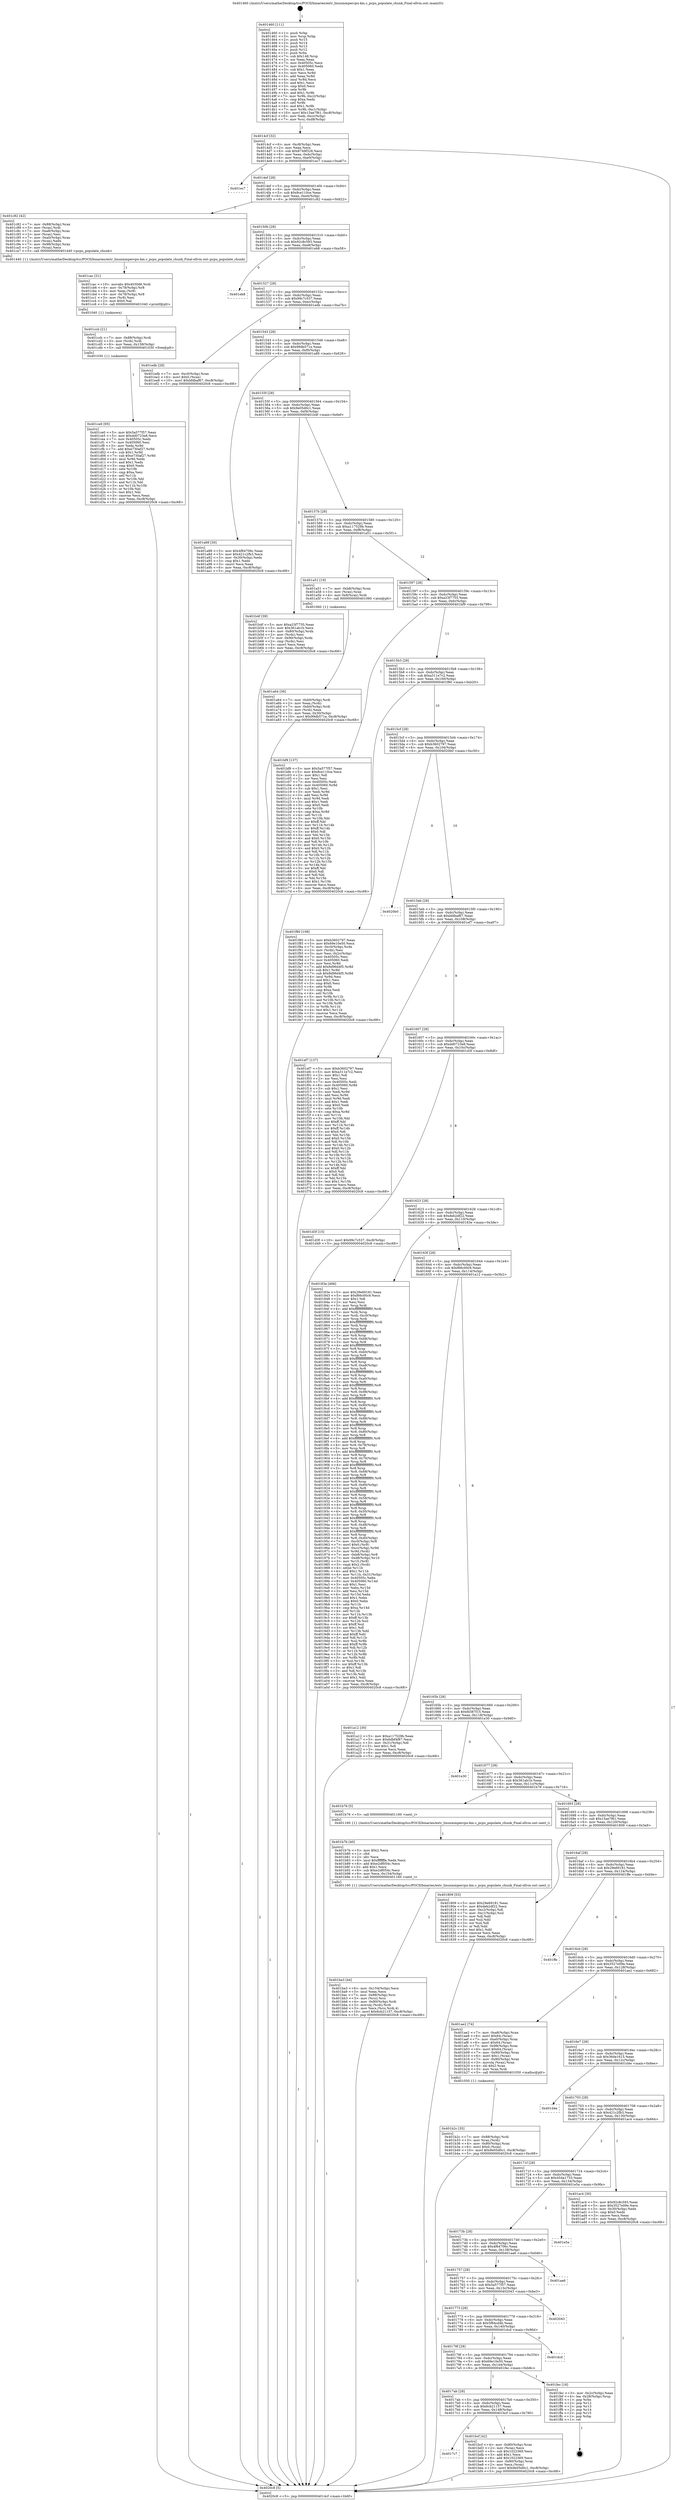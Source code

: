 digraph "0x401460" {
  label = "0x401460 (/mnt/c/Users/mathe/Desktop/tcc/POCII/binaries/extr_linuxmmpercpu-km.c_pcpu_populate_chunk_Final-ollvm.out::main(0))"
  labelloc = "t"
  node[shape=record]

  Entry [label="",width=0.3,height=0.3,shape=circle,fillcolor=black,style=filled]
  "0x4014cf" [label="{
     0x4014cf [32]\l
     | [instrs]\l
     &nbsp;&nbsp;0x4014cf \<+6\>: mov -0xc8(%rbp),%eax\l
     &nbsp;&nbsp;0x4014d5 \<+2\>: mov %eax,%ecx\l
     &nbsp;&nbsp;0x4014d7 \<+6\>: sub $0x8749f328,%ecx\l
     &nbsp;&nbsp;0x4014dd \<+6\>: mov %eax,-0xdc(%rbp)\l
     &nbsp;&nbsp;0x4014e3 \<+6\>: mov %ecx,-0xe0(%rbp)\l
     &nbsp;&nbsp;0x4014e9 \<+6\>: je 0000000000401ec7 \<main+0xa67\>\l
  }"]
  "0x401ec7" [label="{
     0x401ec7\l
  }", style=dashed]
  "0x4014ef" [label="{
     0x4014ef [28]\l
     | [instrs]\l
     &nbsp;&nbsp;0x4014ef \<+5\>: jmp 00000000004014f4 \<main+0x94\>\l
     &nbsp;&nbsp;0x4014f4 \<+6\>: mov -0xdc(%rbp),%eax\l
     &nbsp;&nbsp;0x4014fa \<+5\>: sub $0x8ce110ce,%eax\l
     &nbsp;&nbsp;0x4014ff \<+6\>: mov %eax,-0xe4(%rbp)\l
     &nbsp;&nbsp;0x401505 \<+6\>: je 0000000000401c82 \<main+0x822\>\l
  }"]
  Exit [label="",width=0.3,height=0.3,shape=circle,fillcolor=black,style=filled,peripheries=2]
  "0x401c82" [label="{
     0x401c82 [42]\l
     | [instrs]\l
     &nbsp;&nbsp;0x401c82 \<+7\>: mov -0x88(%rbp),%rax\l
     &nbsp;&nbsp;0x401c89 \<+3\>: mov (%rax),%rdi\l
     &nbsp;&nbsp;0x401c8c \<+7\>: mov -0xa8(%rbp),%rax\l
     &nbsp;&nbsp;0x401c93 \<+2\>: mov (%rax),%esi\l
     &nbsp;&nbsp;0x401c95 \<+7\>: mov -0xa0(%rbp),%rax\l
     &nbsp;&nbsp;0x401c9c \<+2\>: mov (%rax),%edx\l
     &nbsp;&nbsp;0x401c9e \<+7\>: mov -0x98(%rbp),%rax\l
     &nbsp;&nbsp;0x401ca5 \<+2\>: mov (%rax),%ecx\l
     &nbsp;&nbsp;0x401ca7 \<+5\>: call 0000000000401440 \<pcpu_populate_chunk\>\l
     | [calls]\l
     &nbsp;&nbsp;0x401440 \{1\} (/mnt/c/Users/mathe/Desktop/tcc/POCII/binaries/extr_linuxmmpercpu-km.c_pcpu_populate_chunk_Final-ollvm.out::pcpu_populate_chunk)\l
  }"]
  "0x40150b" [label="{
     0x40150b [28]\l
     | [instrs]\l
     &nbsp;&nbsp;0x40150b \<+5\>: jmp 0000000000401510 \<main+0xb0\>\l
     &nbsp;&nbsp;0x401510 \<+6\>: mov -0xdc(%rbp),%eax\l
     &nbsp;&nbsp;0x401516 \<+5\>: sub $0x92c8c593,%eax\l
     &nbsp;&nbsp;0x40151b \<+6\>: mov %eax,-0xe8(%rbp)\l
     &nbsp;&nbsp;0x401521 \<+6\>: je 0000000000401eb8 \<main+0xa58\>\l
  }"]
  "0x401ce0" [label="{
     0x401ce0 [95]\l
     | [instrs]\l
     &nbsp;&nbsp;0x401ce0 \<+5\>: mov $0x5a577f57,%eax\l
     &nbsp;&nbsp;0x401ce5 \<+5\>: mov $0xdd0723e8,%ecx\l
     &nbsp;&nbsp;0x401cea \<+7\>: mov 0x40505c,%edx\l
     &nbsp;&nbsp;0x401cf1 \<+7\>: mov 0x405060,%esi\l
     &nbsp;&nbsp;0x401cf8 \<+3\>: mov %edx,%r9d\l
     &nbsp;&nbsp;0x401cfb \<+7\>: add $0xe730af27,%r9d\l
     &nbsp;&nbsp;0x401d02 \<+4\>: sub $0x1,%r9d\l
     &nbsp;&nbsp;0x401d06 \<+7\>: sub $0xe730af27,%r9d\l
     &nbsp;&nbsp;0x401d0d \<+4\>: imul %r9d,%edx\l
     &nbsp;&nbsp;0x401d11 \<+3\>: and $0x1,%edx\l
     &nbsp;&nbsp;0x401d14 \<+3\>: cmp $0x0,%edx\l
     &nbsp;&nbsp;0x401d17 \<+4\>: sete %r10b\l
     &nbsp;&nbsp;0x401d1b \<+3\>: cmp $0xa,%esi\l
     &nbsp;&nbsp;0x401d1e \<+4\>: setl %r11b\l
     &nbsp;&nbsp;0x401d22 \<+3\>: mov %r10b,%bl\l
     &nbsp;&nbsp;0x401d25 \<+3\>: and %r11b,%bl\l
     &nbsp;&nbsp;0x401d28 \<+3\>: xor %r11b,%r10b\l
     &nbsp;&nbsp;0x401d2b \<+3\>: or %r10b,%bl\l
     &nbsp;&nbsp;0x401d2e \<+3\>: test $0x1,%bl\l
     &nbsp;&nbsp;0x401d31 \<+3\>: cmovne %ecx,%eax\l
     &nbsp;&nbsp;0x401d34 \<+6\>: mov %eax,-0xc8(%rbp)\l
     &nbsp;&nbsp;0x401d3a \<+5\>: jmp 00000000004020c8 \<main+0xc68\>\l
  }"]
  "0x401eb8" [label="{
     0x401eb8\l
  }", style=dashed]
  "0x401527" [label="{
     0x401527 [28]\l
     | [instrs]\l
     &nbsp;&nbsp;0x401527 \<+5\>: jmp 000000000040152c \<main+0xcc\>\l
     &nbsp;&nbsp;0x40152c \<+6\>: mov -0xdc(%rbp),%eax\l
     &nbsp;&nbsp;0x401532 \<+5\>: sub $0x99c7c537,%eax\l
     &nbsp;&nbsp;0x401537 \<+6\>: mov %eax,-0xec(%rbp)\l
     &nbsp;&nbsp;0x40153d \<+6\>: je 0000000000401edb \<main+0xa7b\>\l
  }"]
  "0x401ccb" [label="{
     0x401ccb [21]\l
     | [instrs]\l
     &nbsp;&nbsp;0x401ccb \<+7\>: mov -0x88(%rbp),%rdi\l
     &nbsp;&nbsp;0x401cd2 \<+3\>: mov (%rdi),%rdi\l
     &nbsp;&nbsp;0x401cd5 \<+6\>: mov %eax,-0x158(%rbp)\l
     &nbsp;&nbsp;0x401cdb \<+5\>: call 0000000000401030 \<free@plt\>\l
     | [calls]\l
     &nbsp;&nbsp;0x401030 \{1\} (unknown)\l
  }"]
  "0x401edb" [label="{
     0x401edb [28]\l
     | [instrs]\l
     &nbsp;&nbsp;0x401edb \<+7\>: mov -0xc0(%rbp),%rax\l
     &nbsp;&nbsp;0x401ee2 \<+6\>: movl $0x0,(%rax)\l
     &nbsp;&nbsp;0x401ee8 \<+10\>: movl $0xbfdbaf67,-0xc8(%rbp)\l
     &nbsp;&nbsp;0x401ef2 \<+5\>: jmp 00000000004020c8 \<main+0xc68\>\l
  }"]
  "0x401543" [label="{
     0x401543 [28]\l
     | [instrs]\l
     &nbsp;&nbsp;0x401543 \<+5\>: jmp 0000000000401548 \<main+0xe8\>\l
     &nbsp;&nbsp;0x401548 \<+6\>: mov -0xdc(%rbp),%eax\l
     &nbsp;&nbsp;0x40154e \<+5\>: sub $0x99db571e,%eax\l
     &nbsp;&nbsp;0x401553 \<+6\>: mov %eax,-0xf0(%rbp)\l
     &nbsp;&nbsp;0x401559 \<+6\>: je 0000000000401a88 \<main+0x628\>\l
  }"]
  "0x401cac" [label="{
     0x401cac [31]\l
     | [instrs]\l
     &nbsp;&nbsp;0x401cac \<+10\>: movabs $0x4030d6,%rdi\l
     &nbsp;&nbsp;0x401cb6 \<+4\>: mov -0x78(%rbp),%r8\l
     &nbsp;&nbsp;0x401cba \<+3\>: mov %eax,(%r8)\l
     &nbsp;&nbsp;0x401cbd \<+4\>: mov -0x78(%rbp),%r8\l
     &nbsp;&nbsp;0x401cc1 \<+3\>: mov (%r8),%esi\l
     &nbsp;&nbsp;0x401cc4 \<+2\>: mov $0x0,%al\l
     &nbsp;&nbsp;0x401cc6 \<+5\>: call 0000000000401040 \<printf@plt\>\l
     | [calls]\l
     &nbsp;&nbsp;0x401040 \{1\} (unknown)\l
  }"]
  "0x401a88" [label="{
     0x401a88 [30]\l
     | [instrs]\l
     &nbsp;&nbsp;0x401a88 \<+5\>: mov $0x4f64706c,%eax\l
     &nbsp;&nbsp;0x401a8d \<+5\>: mov $0x421c2fb3,%ecx\l
     &nbsp;&nbsp;0x401a92 \<+3\>: mov -0x30(%rbp),%edx\l
     &nbsp;&nbsp;0x401a95 \<+3\>: cmp $0x1,%edx\l
     &nbsp;&nbsp;0x401a98 \<+3\>: cmovl %ecx,%eax\l
     &nbsp;&nbsp;0x401a9b \<+6\>: mov %eax,-0xc8(%rbp)\l
     &nbsp;&nbsp;0x401aa1 \<+5\>: jmp 00000000004020c8 \<main+0xc68\>\l
  }"]
  "0x40155f" [label="{
     0x40155f [28]\l
     | [instrs]\l
     &nbsp;&nbsp;0x40155f \<+5\>: jmp 0000000000401564 \<main+0x104\>\l
     &nbsp;&nbsp;0x401564 \<+6\>: mov -0xdc(%rbp),%eax\l
     &nbsp;&nbsp;0x40156a \<+5\>: sub $0x9e05d0c1,%eax\l
     &nbsp;&nbsp;0x40156f \<+6\>: mov %eax,-0xf4(%rbp)\l
     &nbsp;&nbsp;0x401575 \<+6\>: je 0000000000401b4f \<main+0x6ef\>\l
  }"]
  "0x4017c7" [label="{
     0x4017c7\l
  }", style=dashed]
  "0x401b4f" [label="{
     0x401b4f [39]\l
     | [instrs]\l
     &nbsp;&nbsp;0x401b4f \<+5\>: mov $0xa23f7755,%eax\l
     &nbsp;&nbsp;0x401b54 \<+5\>: mov $0x361ab1b,%ecx\l
     &nbsp;&nbsp;0x401b59 \<+4\>: mov -0x80(%rbp),%rdx\l
     &nbsp;&nbsp;0x401b5d \<+2\>: mov (%rdx),%esi\l
     &nbsp;&nbsp;0x401b5f \<+7\>: mov -0x90(%rbp),%rdx\l
     &nbsp;&nbsp;0x401b66 \<+2\>: cmp (%rdx),%esi\l
     &nbsp;&nbsp;0x401b68 \<+3\>: cmovl %ecx,%eax\l
     &nbsp;&nbsp;0x401b6b \<+6\>: mov %eax,-0xc8(%rbp)\l
     &nbsp;&nbsp;0x401b71 \<+5\>: jmp 00000000004020c8 \<main+0xc68\>\l
  }"]
  "0x40157b" [label="{
     0x40157b [28]\l
     | [instrs]\l
     &nbsp;&nbsp;0x40157b \<+5\>: jmp 0000000000401580 \<main+0x120\>\l
     &nbsp;&nbsp;0x401580 \<+6\>: mov -0xdc(%rbp),%eax\l
     &nbsp;&nbsp;0x401586 \<+5\>: sub $0xa117529b,%eax\l
     &nbsp;&nbsp;0x40158b \<+6\>: mov %eax,-0xf8(%rbp)\l
     &nbsp;&nbsp;0x401591 \<+6\>: je 0000000000401a51 \<main+0x5f1\>\l
  }"]
  "0x401bcf" [label="{
     0x401bcf [42]\l
     | [instrs]\l
     &nbsp;&nbsp;0x401bcf \<+4\>: mov -0x80(%rbp),%rax\l
     &nbsp;&nbsp;0x401bd3 \<+2\>: mov (%rax),%ecx\l
     &nbsp;&nbsp;0x401bd5 \<+6\>: sub $0x1022369,%ecx\l
     &nbsp;&nbsp;0x401bdb \<+3\>: add $0x1,%ecx\l
     &nbsp;&nbsp;0x401bde \<+6\>: add $0x1022369,%ecx\l
     &nbsp;&nbsp;0x401be4 \<+4\>: mov -0x80(%rbp),%rax\l
     &nbsp;&nbsp;0x401be8 \<+2\>: mov %ecx,(%rax)\l
     &nbsp;&nbsp;0x401bea \<+10\>: movl $0x9e05d0c1,-0xc8(%rbp)\l
     &nbsp;&nbsp;0x401bf4 \<+5\>: jmp 00000000004020c8 \<main+0xc68\>\l
  }"]
  "0x401a51" [label="{
     0x401a51 [19]\l
     | [instrs]\l
     &nbsp;&nbsp;0x401a51 \<+7\>: mov -0xb8(%rbp),%rax\l
     &nbsp;&nbsp;0x401a58 \<+3\>: mov (%rax),%rax\l
     &nbsp;&nbsp;0x401a5b \<+4\>: mov 0x8(%rax),%rdi\l
     &nbsp;&nbsp;0x401a5f \<+5\>: call 0000000000401060 \<atoi@plt\>\l
     | [calls]\l
     &nbsp;&nbsp;0x401060 \{1\} (unknown)\l
  }"]
  "0x401597" [label="{
     0x401597 [28]\l
     | [instrs]\l
     &nbsp;&nbsp;0x401597 \<+5\>: jmp 000000000040159c \<main+0x13c\>\l
     &nbsp;&nbsp;0x40159c \<+6\>: mov -0xdc(%rbp),%eax\l
     &nbsp;&nbsp;0x4015a2 \<+5\>: sub $0xa23f7755,%eax\l
     &nbsp;&nbsp;0x4015a7 \<+6\>: mov %eax,-0xfc(%rbp)\l
     &nbsp;&nbsp;0x4015ad \<+6\>: je 0000000000401bf9 \<main+0x799\>\l
  }"]
  "0x4017ab" [label="{
     0x4017ab [28]\l
     | [instrs]\l
     &nbsp;&nbsp;0x4017ab \<+5\>: jmp 00000000004017b0 \<main+0x350\>\l
     &nbsp;&nbsp;0x4017b0 \<+6\>: mov -0xdc(%rbp),%eax\l
     &nbsp;&nbsp;0x4017b6 \<+5\>: sub $0x6cb21157,%eax\l
     &nbsp;&nbsp;0x4017bb \<+6\>: mov %eax,-0x148(%rbp)\l
     &nbsp;&nbsp;0x4017c1 \<+6\>: je 0000000000401bcf \<main+0x76f\>\l
  }"]
  "0x401bf9" [label="{
     0x401bf9 [137]\l
     | [instrs]\l
     &nbsp;&nbsp;0x401bf9 \<+5\>: mov $0x5a577f57,%eax\l
     &nbsp;&nbsp;0x401bfe \<+5\>: mov $0x8ce110ce,%ecx\l
     &nbsp;&nbsp;0x401c03 \<+2\>: mov $0x1,%dl\l
     &nbsp;&nbsp;0x401c05 \<+2\>: xor %esi,%esi\l
     &nbsp;&nbsp;0x401c07 \<+7\>: mov 0x40505c,%edi\l
     &nbsp;&nbsp;0x401c0e \<+8\>: mov 0x405060,%r8d\l
     &nbsp;&nbsp;0x401c16 \<+3\>: sub $0x1,%esi\l
     &nbsp;&nbsp;0x401c19 \<+3\>: mov %edi,%r9d\l
     &nbsp;&nbsp;0x401c1c \<+3\>: add %esi,%r9d\l
     &nbsp;&nbsp;0x401c1f \<+4\>: imul %r9d,%edi\l
     &nbsp;&nbsp;0x401c23 \<+3\>: and $0x1,%edi\l
     &nbsp;&nbsp;0x401c26 \<+3\>: cmp $0x0,%edi\l
     &nbsp;&nbsp;0x401c29 \<+4\>: sete %r10b\l
     &nbsp;&nbsp;0x401c2d \<+4\>: cmp $0xa,%r8d\l
     &nbsp;&nbsp;0x401c31 \<+4\>: setl %r11b\l
     &nbsp;&nbsp;0x401c35 \<+3\>: mov %r10b,%bl\l
     &nbsp;&nbsp;0x401c38 \<+3\>: xor $0xff,%bl\l
     &nbsp;&nbsp;0x401c3b \<+3\>: mov %r11b,%r14b\l
     &nbsp;&nbsp;0x401c3e \<+4\>: xor $0xff,%r14b\l
     &nbsp;&nbsp;0x401c42 \<+3\>: xor $0x0,%dl\l
     &nbsp;&nbsp;0x401c45 \<+3\>: mov %bl,%r15b\l
     &nbsp;&nbsp;0x401c48 \<+4\>: and $0x0,%r15b\l
     &nbsp;&nbsp;0x401c4c \<+3\>: and %dl,%r10b\l
     &nbsp;&nbsp;0x401c4f \<+3\>: mov %r14b,%r12b\l
     &nbsp;&nbsp;0x401c52 \<+4\>: and $0x0,%r12b\l
     &nbsp;&nbsp;0x401c56 \<+3\>: and %dl,%r11b\l
     &nbsp;&nbsp;0x401c59 \<+3\>: or %r10b,%r15b\l
     &nbsp;&nbsp;0x401c5c \<+3\>: or %r11b,%r12b\l
     &nbsp;&nbsp;0x401c5f \<+3\>: xor %r12b,%r15b\l
     &nbsp;&nbsp;0x401c62 \<+3\>: or %r14b,%bl\l
     &nbsp;&nbsp;0x401c65 \<+3\>: xor $0xff,%bl\l
     &nbsp;&nbsp;0x401c68 \<+3\>: or $0x0,%dl\l
     &nbsp;&nbsp;0x401c6b \<+2\>: and %dl,%bl\l
     &nbsp;&nbsp;0x401c6d \<+3\>: or %bl,%r15b\l
     &nbsp;&nbsp;0x401c70 \<+4\>: test $0x1,%r15b\l
     &nbsp;&nbsp;0x401c74 \<+3\>: cmovne %ecx,%eax\l
     &nbsp;&nbsp;0x401c77 \<+6\>: mov %eax,-0xc8(%rbp)\l
     &nbsp;&nbsp;0x401c7d \<+5\>: jmp 00000000004020c8 \<main+0xc68\>\l
  }"]
  "0x4015b3" [label="{
     0x4015b3 [28]\l
     | [instrs]\l
     &nbsp;&nbsp;0x4015b3 \<+5\>: jmp 00000000004015b8 \<main+0x158\>\l
     &nbsp;&nbsp;0x4015b8 \<+6\>: mov -0xdc(%rbp),%eax\l
     &nbsp;&nbsp;0x4015be \<+5\>: sub $0xa311e7c2,%eax\l
     &nbsp;&nbsp;0x4015c3 \<+6\>: mov %eax,-0x100(%rbp)\l
     &nbsp;&nbsp;0x4015c9 \<+6\>: je 0000000000401f80 \<main+0xb20\>\l
  }"]
  "0x401fec" [label="{
     0x401fec [18]\l
     | [instrs]\l
     &nbsp;&nbsp;0x401fec \<+3\>: mov -0x2c(%rbp),%eax\l
     &nbsp;&nbsp;0x401fef \<+4\>: lea -0x28(%rbp),%rsp\l
     &nbsp;&nbsp;0x401ff3 \<+1\>: pop %rbx\l
     &nbsp;&nbsp;0x401ff4 \<+2\>: pop %r12\l
     &nbsp;&nbsp;0x401ff6 \<+2\>: pop %r13\l
     &nbsp;&nbsp;0x401ff8 \<+2\>: pop %r14\l
     &nbsp;&nbsp;0x401ffa \<+2\>: pop %r15\l
     &nbsp;&nbsp;0x401ffc \<+1\>: pop %rbp\l
     &nbsp;&nbsp;0x401ffd \<+1\>: ret\l
  }"]
  "0x401f80" [label="{
     0x401f80 [108]\l
     | [instrs]\l
     &nbsp;&nbsp;0x401f80 \<+5\>: mov $0xb3602797,%eax\l
     &nbsp;&nbsp;0x401f85 \<+5\>: mov $0x69e10e50,%ecx\l
     &nbsp;&nbsp;0x401f8a \<+7\>: mov -0xc0(%rbp),%rdx\l
     &nbsp;&nbsp;0x401f91 \<+2\>: mov (%rdx),%esi\l
     &nbsp;&nbsp;0x401f93 \<+3\>: mov %esi,-0x2c(%rbp)\l
     &nbsp;&nbsp;0x401f96 \<+7\>: mov 0x40505c,%esi\l
     &nbsp;&nbsp;0x401f9d \<+7\>: mov 0x405060,%edi\l
     &nbsp;&nbsp;0x401fa4 \<+3\>: mov %esi,%r8d\l
     &nbsp;&nbsp;0x401fa7 \<+7\>: add $0x8d96d4f5,%r8d\l
     &nbsp;&nbsp;0x401fae \<+4\>: sub $0x1,%r8d\l
     &nbsp;&nbsp;0x401fb2 \<+7\>: sub $0x8d96d4f5,%r8d\l
     &nbsp;&nbsp;0x401fb9 \<+4\>: imul %r8d,%esi\l
     &nbsp;&nbsp;0x401fbd \<+3\>: and $0x1,%esi\l
     &nbsp;&nbsp;0x401fc0 \<+3\>: cmp $0x0,%esi\l
     &nbsp;&nbsp;0x401fc3 \<+4\>: sete %r9b\l
     &nbsp;&nbsp;0x401fc7 \<+3\>: cmp $0xa,%edi\l
     &nbsp;&nbsp;0x401fca \<+4\>: setl %r10b\l
     &nbsp;&nbsp;0x401fce \<+3\>: mov %r9b,%r11b\l
     &nbsp;&nbsp;0x401fd1 \<+3\>: and %r10b,%r11b\l
     &nbsp;&nbsp;0x401fd4 \<+3\>: xor %r10b,%r9b\l
     &nbsp;&nbsp;0x401fd7 \<+3\>: or %r9b,%r11b\l
     &nbsp;&nbsp;0x401fda \<+4\>: test $0x1,%r11b\l
     &nbsp;&nbsp;0x401fde \<+3\>: cmovne %ecx,%eax\l
     &nbsp;&nbsp;0x401fe1 \<+6\>: mov %eax,-0xc8(%rbp)\l
     &nbsp;&nbsp;0x401fe7 \<+5\>: jmp 00000000004020c8 \<main+0xc68\>\l
  }"]
  "0x4015cf" [label="{
     0x4015cf [28]\l
     | [instrs]\l
     &nbsp;&nbsp;0x4015cf \<+5\>: jmp 00000000004015d4 \<main+0x174\>\l
     &nbsp;&nbsp;0x4015d4 \<+6\>: mov -0xdc(%rbp),%eax\l
     &nbsp;&nbsp;0x4015da \<+5\>: sub $0xb3602797,%eax\l
     &nbsp;&nbsp;0x4015df \<+6\>: mov %eax,-0x104(%rbp)\l
     &nbsp;&nbsp;0x4015e5 \<+6\>: je 00000000004020b0 \<main+0xc50\>\l
  }"]
  "0x40178f" [label="{
     0x40178f [28]\l
     | [instrs]\l
     &nbsp;&nbsp;0x40178f \<+5\>: jmp 0000000000401794 \<main+0x334\>\l
     &nbsp;&nbsp;0x401794 \<+6\>: mov -0xdc(%rbp),%eax\l
     &nbsp;&nbsp;0x40179a \<+5\>: sub $0x69e10e50,%eax\l
     &nbsp;&nbsp;0x40179f \<+6\>: mov %eax,-0x144(%rbp)\l
     &nbsp;&nbsp;0x4017a5 \<+6\>: je 0000000000401fec \<main+0xb8c\>\l
  }"]
  "0x4020b0" [label="{
     0x4020b0\l
  }", style=dashed]
  "0x4015eb" [label="{
     0x4015eb [28]\l
     | [instrs]\l
     &nbsp;&nbsp;0x4015eb \<+5\>: jmp 00000000004015f0 \<main+0x190\>\l
     &nbsp;&nbsp;0x4015f0 \<+6\>: mov -0xdc(%rbp),%eax\l
     &nbsp;&nbsp;0x4015f6 \<+5\>: sub $0xbfdbaf67,%eax\l
     &nbsp;&nbsp;0x4015fb \<+6\>: mov %eax,-0x108(%rbp)\l
     &nbsp;&nbsp;0x401601 \<+6\>: je 0000000000401ef7 \<main+0xa97\>\l
  }"]
  "0x401dcd" [label="{
     0x401dcd\l
  }", style=dashed]
  "0x401ef7" [label="{
     0x401ef7 [137]\l
     | [instrs]\l
     &nbsp;&nbsp;0x401ef7 \<+5\>: mov $0xb3602797,%eax\l
     &nbsp;&nbsp;0x401efc \<+5\>: mov $0xa311e7c2,%ecx\l
     &nbsp;&nbsp;0x401f01 \<+2\>: mov $0x1,%dl\l
     &nbsp;&nbsp;0x401f03 \<+2\>: xor %esi,%esi\l
     &nbsp;&nbsp;0x401f05 \<+7\>: mov 0x40505c,%edi\l
     &nbsp;&nbsp;0x401f0c \<+8\>: mov 0x405060,%r8d\l
     &nbsp;&nbsp;0x401f14 \<+3\>: sub $0x1,%esi\l
     &nbsp;&nbsp;0x401f17 \<+3\>: mov %edi,%r9d\l
     &nbsp;&nbsp;0x401f1a \<+3\>: add %esi,%r9d\l
     &nbsp;&nbsp;0x401f1d \<+4\>: imul %r9d,%edi\l
     &nbsp;&nbsp;0x401f21 \<+3\>: and $0x1,%edi\l
     &nbsp;&nbsp;0x401f24 \<+3\>: cmp $0x0,%edi\l
     &nbsp;&nbsp;0x401f27 \<+4\>: sete %r10b\l
     &nbsp;&nbsp;0x401f2b \<+4\>: cmp $0xa,%r8d\l
     &nbsp;&nbsp;0x401f2f \<+4\>: setl %r11b\l
     &nbsp;&nbsp;0x401f33 \<+3\>: mov %r10b,%bl\l
     &nbsp;&nbsp;0x401f36 \<+3\>: xor $0xff,%bl\l
     &nbsp;&nbsp;0x401f39 \<+3\>: mov %r11b,%r14b\l
     &nbsp;&nbsp;0x401f3c \<+4\>: xor $0xff,%r14b\l
     &nbsp;&nbsp;0x401f40 \<+3\>: xor $0x0,%dl\l
     &nbsp;&nbsp;0x401f43 \<+3\>: mov %bl,%r15b\l
     &nbsp;&nbsp;0x401f46 \<+4\>: and $0x0,%r15b\l
     &nbsp;&nbsp;0x401f4a \<+3\>: and %dl,%r10b\l
     &nbsp;&nbsp;0x401f4d \<+3\>: mov %r14b,%r12b\l
     &nbsp;&nbsp;0x401f50 \<+4\>: and $0x0,%r12b\l
     &nbsp;&nbsp;0x401f54 \<+3\>: and %dl,%r11b\l
     &nbsp;&nbsp;0x401f57 \<+3\>: or %r10b,%r15b\l
     &nbsp;&nbsp;0x401f5a \<+3\>: or %r11b,%r12b\l
     &nbsp;&nbsp;0x401f5d \<+3\>: xor %r12b,%r15b\l
     &nbsp;&nbsp;0x401f60 \<+3\>: or %r14b,%bl\l
     &nbsp;&nbsp;0x401f63 \<+3\>: xor $0xff,%bl\l
     &nbsp;&nbsp;0x401f66 \<+3\>: or $0x0,%dl\l
     &nbsp;&nbsp;0x401f69 \<+2\>: and %dl,%bl\l
     &nbsp;&nbsp;0x401f6b \<+3\>: or %bl,%r15b\l
     &nbsp;&nbsp;0x401f6e \<+4\>: test $0x1,%r15b\l
     &nbsp;&nbsp;0x401f72 \<+3\>: cmovne %ecx,%eax\l
     &nbsp;&nbsp;0x401f75 \<+6\>: mov %eax,-0xc8(%rbp)\l
     &nbsp;&nbsp;0x401f7b \<+5\>: jmp 00000000004020c8 \<main+0xc68\>\l
  }"]
  "0x401607" [label="{
     0x401607 [28]\l
     | [instrs]\l
     &nbsp;&nbsp;0x401607 \<+5\>: jmp 000000000040160c \<main+0x1ac\>\l
     &nbsp;&nbsp;0x40160c \<+6\>: mov -0xdc(%rbp),%eax\l
     &nbsp;&nbsp;0x401612 \<+5\>: sub $0xdd0723e8,%eax\l
     &nbsp;&nbsp;0x401617 \<+6\>: mov %eax,-0x10c(%rbp)\l
     &nbsp;&nbsp;0x40161d \<+6\>: je 0000000000401d3f \<main+0x8df\>\l
  }"]
  "0x401773" [label="{
     0x401773 [28]\l
     | [instrs]\l
     &nbsp;&nbsp;0x401773 \<+5\>: jmp 0000000000401778 \<main+0x318\>\l
     &nbsp;&nbsp;0x401778 \<+6\>: mov -0xdc(%rbp),%eax\l
     &nbsp;&nbsp;0x40177e \<+5\>: sub $0x5f84cd4b,%eax\l
     &nbsp;&nbsp;0x401783 \<+6\>: mov %eax,-0x140(%rbp)\l
     &nbsp;&nbsp;0x401789 \<+6\>: je 0000000000401dcd \<main+0x96d\>\l
  }"]
  "0x401d3f" [label="{
     0x401d3f [15]\l
     | [instrs]\l
     &nbsp;&nbsp;0x401d3f \<+10\>: movl $0x99c7c537,-0xc8(%rbp)\l
     &nbsp;&nbsp;0x401d49 \<+5\>: jmp 00000000004020c8 \<main+0xc68\>\l
  }"]
  "0x401623" [label="{
     0x401623 [28]\l
     | [instrs]\l
     &nbsp;&nbsp;0x401623 \<+5\>: jmp 0000000000401628 \<main+0x1c8\>\l
     &nbsp;&nbsp;0x401628 \<+6\>: mov -0xdc(%rbp),%eax\l
     &nbsp;&nbsp;0x40162e \<+5\>: sub $0xdeb2df22,%eax\l
     &nbsp;&nbsp;0x401633 \<+6\>: mov %eax,-0x110(%rbp)\l
     &nbsp;&nbsp;0x401639 \<+6\>: je 000000000040183e \<main+0x3de\>\l
  }"]
  "0x402043" [label="{
     0x402043\l
  }", style=dashed]
  "0x40183e" [label="{
     0x40183e [468]\l
     | [instrs]\l
     &nbsp;&nbsp;0x40183e \<+5\>: mov $0x29e69181,%eax\l
     &nbsp;&nbsp;0x401843 \<+5\>: mov $0xf66c00c9,%ecx\l
     &nbsp;&nbsp;0x401848 \<+2\>: mov $0x1,%dl\l
     &nbsp;&nbsp;0x40184a \<+2\>: xor %esi,%esi\l
     &nbsp;&nbsp;0x40184c \<+3\>: mov %rsp,%rdi\l
     &nbsp;&nbsp;0x40184f \<+4\>: add $0xfffffffffffffff0,%rdi\l
     &nbsp;&nbsp;0x401853 \<+3\>: mov %rdi,%rsp\l
     &nbsp;&nbsp;0x401856 \<+7\>: mov %rdi,-0xc0(%rbp)\l
     &nbsp;&nbsp;0x40185d \<+3\>: mov %rsp,%rdi\l
     &nbsp;&nbsp;0x401860 \<+4\>: add $0xfffffffffffffff0,%rdi\l
     &nbsp;&nbsp;0x401864 \<+3\>: mov %rdi,%rsp\l
     &nbsp;&nbsp;0x401867 \<+3\>: mov %rsp,%r8\l
     &nbsp;&nbsp;0x40186a \<+4\>: add $0xfffffffffffffff0,%r8\l
     &nbsp;&nbsp;0x40186e \<+3\>: mov %r8,%rsp\l
     &nbsp;&nbsp;0x401871 \<+7\>: mov %r8,-0xb8(%rbp)\l
     &nbsp;&nbsp;0x401878 \<+3\>: mov %rsp,%r8\l
     &nbsp;&nbsp;0x40187b \<+4\>: add $0xfffffffffffffff0,%r8\l
     &nbsp;&nbsp;0x40187f \<+3\>: mov %r8,%rsp\l
     &nbsp;&nbsp;0x401882 \<+7\>: mov %r8,-0xb0(%rbp)\l
     &nbsp;&nbsp;0x401889 \<+3\>: mov %rsp,%r8\l
     &nbsp;&nbsp;0x40188c \<+4\>: add $0xfffffffffffffff0,%r8\l
     &nbsp;&nbsp;0x401890 \<+3\>: mov %r8,%rsp\l
     &nbsp;&nbsp;0x401893 \<+7\>: mov %r8,-0xa8(%rbp)\l
     &nbsp;&nbsp;0x40189a \<+3\>: mov %rsp,%r8\l
     &nbsp;&nbsp;0x40189d \<+4\>: add $0xfffffffffffffff0,%r8\l
     &nbsp;&nbsp;0x4018a1 \<+3\>: mov %r8,%rsp\l
     &nbsp;&nbsp;0x4018a4 \<+7\>: mov %r8,-0xa0(%rbp)\l
     &nbsp;&nbsp;0x4018ab \<+3\>: mov %rsp,%r8\l
     &nbsp;&nbsp;0x4018ae \<+4\>: add $0xfffffffffffffff0,%r8\l
     &nbsp;&nbsp;0x4018b2 \<+3\>: mov %r8,%rsp\l
     &nbsp;&nbsp;0x4018b5 \<+7\>: mov %r8,-0x98(%rbp)\l
     &nbsp;&nbsp;0x4018bc \<+3\>: mov %rsp,%r8\l
     &nbsp;&nbsp;0x4018bf \<+4\>: add $0xfffffffffffffff0,%r8\l
     &nbsp;&nbsp;0x4018c3 \<+3\>: mov %r8,%rsp\l
     &nbsp;&nbsp;0x4018c6 \<+7\>: mov %r8,-0x90(%rbp)\l
     &nbsp;&nbsp;0x4018cd \<+3\>: mov %rsp,%r8\l
     &nbsp;&nbsp;0x4018d0 \<+4\>: add $0xfffffffffffffff0,%r8\l
     &nbsp;&nbsp;0x4018d4 \<+3\>: mov %r8,%rsp\l
     &nbsp;&nbsp;0x4018d7 \<+7\>: mov %r8,-0x88(%rbp)\l
     &nbsp;&nbsp;0x4018de \<+3\>: mov %rsp,%r8\l
     &nbsp;&nbsp;0x4018e1 \<+4\>: add $0xfffffffffffffff0,%r8\l
     &nbsp;&nbsp;0x4018e5 \<+3\>: mov %r8,%rsp\l
     &nbsp;&nbsp;0x4018e8 \<+4\>: mov %r8,-0x80(%rbp)\l
     &nbsp;&nbsp;0x4018ec \<+3\>: mov %rsp,%r8\l
     &nbsp;&nbsp;0x4018ef \<+4\>: add $0xfffffffffffffff0,%r8\l
     &nbsp;&nbsp;0x4018f3 \<+3\>: mov %r8,%rsp\l
     &nbsp;&nbsp;0x4018f6 \<+4\>: mov %r8,-0x78(%rbp)\l
     &nbsp;&nbsp;0x4018fa \<+3\>: mov %rsp,%r8\l
     &nbsp;&nbsp;0x4018fd \<+4\>: add $0xfffffffffffffff0,%r8\l
     &nbsp;&nbsp;0x401901 \<+3\>: mov %r8,%rsp\l
     &nbsp;&nbsp;0x401904 \<+4\>: mov %r8,-0x70(%rbp)\l
     &nbsp;&nbsp;0x401908 \<+3\>: mov %rsp,%r8\l
     &nbsp;&nbsp;0x40190b \<+4\>: add $0xfffffffffffffff0,%r8\l
     &nbsp;&nbsp;0x40190f \<+3\>: mov %r8,%rsp\l
     &nbsp;&nbsp;0x401912 \<+4\>: mov %r8,-0x68(%rbp)\l
     &nbsp;&nbsp;0x401916 \<+3\>: mov %rsp,%r8\l
     &nbsp;&nbsp;0x401919 \<+4\>: add $0xfffffffffffffff0,%r8\l
     &nbsp;&nbsp;0x40191d \<+3\>: mov %r8,%rsp\l
     &nbsp;&nbsp;0x401920 \<+4\>: mov %r8,-0x60(%rbp)\l
     &nbsp;&nbsp;0x401924 \<+3\>: mov %rsp,%r8\l
     &nbsp;&nbsp;0x401927 \<+4\>: add $0xfffffffffffffff0,%r8\l
     &nbsp;&nbsp;0x40192b \<+3\>: mov %r8,%rsp\l
     &nbsp;&nbsp;0x40192e \<+4\>: mov %r8,-0x58(%rbp)\l
     &nbsp;&nbsp;0x401932 \<+3\>: mov %rsp,%r8\l
     &nbsp;&nbsp;0x401935 \<+4\>: add $0xfffffffffffffff0,%r8\l
     &nbsp;&nbsp;0x401939 \<+3\>: mov %r8,%rsp\l
     &nbsp;&nbsp;0x40193c \<+4\>: mov %r8,-0x50(%rbp)\l
     &nbsp;&nbsp;0x401940 \<+3\>: mov %rsp,%r8\l
     &nbsp;&nbsp;0x401943 \<+4\>: add $0xfffffffffffffff0,%r8\l
     &nbsp;&nbsp;0x401947 \<+3\>: mov %r8,%rsp\l
     &nbsp;&nbsp;0x40194a \<+4\>: mov %r8,-0x48(%rbp)\l
     &nbsp;&nbsp;0x40194e \<+3\>: mov %rsp,%r8\l
     &nbsp;&nbsp;0x401951 \<+4\>: add $0xfffffffffffffff0,%r8\l
     &nbsp;&nbsp;0x401955 \<+3\>: mov %r8,%rsp\l
     &nbsp;&nbsp;0x401958 \<+4\>: mov %r8,-0x40(%rbp)\l
     &nbsp;&nbsp;0x40195c \<+7\>: mov -0xc0(%rbp),%r8\l
     &nbsp;&nbsp;0x401963 \<+7\>: movl $0x0,(%r8)\l
     &nbsp;&nbsp;0x40196a \<+7\>: mov -0xcc(%rbp),%r9d\l
     &nbsp;&nbsp;0x401971 \<+3\>: mov %r9d,(%rdi)\l
     &nbsp;&nbsp;0x401974 \<+7\>: mov -0xb8(%rbp),%r8\l
     &nbsp;&nbsp;0x40197b \<+7\>: mov -0xd8(%rbp),%r10\l
     &nbsp;&nbsp;0x401982 \<+3\>: mov %r10,(%r8)\l
     &nbsp;&nbsp;0x401985 \<+3\>: cmpl $0x2,(%rdi)\l
     &nbsp;&nbsp;0x401988 \<+4\>: setne %r11b\l
     &nbsp;&nbsp;0x40198c \<+4\>: and $0x1,%r11b\l
     &nbsp;&nbsp;0x401990 \<+4\>: mov %r11b,-0x31(%rbp)\l
     &nbsp;&nbsp;0x401994 \<+7\>: mov 0x40505c,%ebx\l
     &nbsp;&nbsp;0x40199b \<+8\>: mov 0x405060,%r14d\l
     &nbsp;&nbsp;0x4019a3 \<+3\>: sub $0x1,%esi\l
     &nbsp;&nbsp;0x4019a6 \<+3\>: mov %ebx,%r15d\l
     &nbsp;&nbsp;0x4019a9 \<+3\>: add %esi,%r15d\l
     &nbsp;&nbsp;0x4019ac \<+4\>: imul %r15d,%ebx\l
     &nbsp;&nbsp;0x4019b0 \<+3\>: and $0x1,%ebx\l
     &nbsp;&nbsp;0x4019b3 \<+3\>: cmp $0x0,%ebx\l
     &nbsp;&nbsp;0x4019b6 \<+4\>: sete %r11b\l
     &nbsp;&nbsp;0x4019ba \<+4\>: cmp $0xa,%r14d\l
     &nbsp;&nbsp;0x4019be \<+4\>: setl %r12b\l
     &nbsp;&nbsp;0x4019c2 \<+3\>: mov %r11b,%r13b\l
     &nbsp;&nbsp;0x4019c5 \<+4\>: xor $0xff,%r13b\l
     &nbsp;&nbsp;0x4019c9 \<+3\>: mov %r12b,%sil\l
     &nbsp;&nbsp;0x4019cc \<+4\>: xor $0xff,%sil\l
     &nbsp;&nbsp;0x4019d0 \<+3\>: xor $0x1,%dl\l
     &nbsp;&nbsp;0x4019d3 \<+3\>: mov %r13b,%dil\l
     &nbsp;&nbsp;0x4019d6 \<+4\>: and $0xff,%dil\l
     &nbsp;&nbsp;0x4019da \<+3\>: and %dl,%r11b\l
     &nbsp;&nbsp;0x4019dd \<+3\>: mov %sil,%r8b\l
     &nbsp;&nbsp;0x4019e0 \<+4\>: and $0xff,%r8b\l
     &nbsp;&nbsp;0x4019e4 \<+3\>: and %dl,%r12b\l
     &nbsp;&nbsp;0x4019e7 \<+3\>: or %r11b,%dil\l
     &nbsp;&nbsp;0x4019ea \<+3\>: or %r12b,%r8b\l
     &nbsp;&nbsp;0x4019ed \<+3\>: xor %r8b,%dil\l
     &nbsp;&nbsp;0x4019f0 \<+3\>: or %sil,%r13b\l
     &nbsp;&nbsp;0x4019f3 \<+4\>: xor $0xff,%r13b\l
     &nbsp;&nbsp;0x4019f7 \<+3\>: or $0x1,%dl\l
     &nbsp;&nbsp;0x4019fa \<+3\>: and %dl,%r13b\l
     &nbsp;&nbsp;0x4019fd \<+3\>: or %r13b,%dil\l
     &nbsp;&nbsp;0x401a00 \<+4\>: test $0x1,%dil\l
     &nbsp;&nbsp;0x401a04 \<+3\>: cmovne %ecx,%eax\l
     &nbsp;&nbsp;0x401a07 \<+6\>: mov %eax,-0xc8(%rbp)\l
     &nbsp;&nbsp;0x401a0d \<+5\>: jmp 00000000004020c8 \<main+0xc68\>\l
  }"]
  "0x40163f" [label="{
     0x40163f [28]\l
     | [instrs]\l
     &nbsp;&nbsp;0x40163f \<+5\>: jmp 0000000000401644 \<main+0x1e4\>\l
     &nbsp;&nbsp;0x401644 \<+6\>: mov -0xdc(%rbp),%eax\l
     &nbsp;&nbsp;0x40164a \<+5\>: sub $0xf66c00c9,%eax\l
     &nbsp;&nbsp;0x40164f \<+6\>: mov %eax,-0x114(%rbp)\l
     &nbsp;&nbsp;0x401655 \<+6\>: je 0000000000401a12 \<main+0x5b2\>\l
  }"]
  "0x401757" [label="{
     0x401757 [28]\l
     | [instrs]\l
     &nbsp;&nbsp;0x401757 \<+5\>: jmp 000000000040175c \<main+0x2fc\>\l
     &nbsp;&nbsp;0x40175c \<+6\>: mov -0xdc(%rbp),%eax\l
     &nbsp;&nbsp;0x401762 \<+5\>: sub $0x5a577f57,%eax\l
     &nbsp;&nbsp;0x401767 \<+6\>: mov %eax,-0x13c(%rbp)\l
     &nbsp;&nbsp;0x40176d \<+6\>: je 0000000000402043 \<main+0xbe3\>\l
  }"]
  "0x401a12" [label="{
     0x401a12 [30]\l
     | [instrs]\l
     &nbsp;&nbsp;0x401a12 \<+5\>: mov $0xa117529b,%eax\l
     &nbsp;&nbsp;0x401a17 \<+5\>: mov $0x6dbf4f87,%ecx\l
     &nbsp;&nbsp;0x401a1c \<+3\>: mov -0x31(%rbp),%dl\l
     &nbsp;&nbsp;0x401a1f \<+3\>: test $0x1,%dl\l
     &nbsp;&nbsp;0x401a22 \<+3\>: cmovne %ecx,%eax\l
     &nbsp;&nbsp;0x401a25 \<+6\>: mov %eax,-0xc8(%rbp)\l
     &nbsp;&nbsp;0x401a2b \<+5\>: jmp 00000000004020c8 \<main+0xc68\>\l
  }"]
  "0x40165b" [label="{
     0x40165b [28]\l
     | [instrs]\l
     &nbsp;&nbsp;0x40165b \<+5\>: jmp 0000000000401660 \<main+0x200\>\l
     &nbsp;&nbsp;0x401660 \<+6\>: mov -0xdc(%rbp),%eax\l
     &nbsp;&nbsp;0x401666 \<+5\>: sub $0xfd387f15,%eax\l
     &nbsp;&nbsp;0x40166b \<+6\>: mov %eax,-0x118(%rbp)\l
     &nbsp;&nbsp;0x401671 \<+6\>: je 0000000000401e30 \<main+0x9d0\>\l
  }"]
  "0x401aa6" [label="{
     0x401aa6\l
  }", style=dashed]
  "0x401e30" [label="{
     0x401e30\l
  }", style=dashed]
  "0x401677" [label="{
     0x401677 [28]\l
     | [instrs]\l
     &nbsp;&nbsp;0x401677 \<+5\>: jmp 000000000040167c \<main+0x21c\>\l
     &nbsp;&nbsp;0x40167c \<+6\>: mov -0xdc(%rbp),%eax\l
     &nbsp;&nbsp;0x401682 \<+5\>: sub $0x361ab1b,%eax\l
     &nbsp;&nbsp;0x401687 \<+6\>: mov %eax,-0x11c(%rbp)\l
     &nbsp;&nbsp;0x40168d \<+6\>: je 0000000000401b76 \<main+0x716\>\l
  }"]
  "0x40173b" [label="{
     0x40173b [28]\l
     | [instrs]\l
     &nbsp;&nbsp;0x40173b \<+5\>: jmp 0000000000401740 \<main+0x2e0\>\l
     &nbsp;&nbsp;0x401740 \<+6\>: mov -0xdc(%rbp),%eax\l
     &nbsp;&nbsp;0x401746 \<+5\>: sub $0x4f64706c,%eax\l
     &nbsp;&nbsp;0x40174b \<+6\>: mov %eax,-0x138(%rbp)\l
     &nbsp;&nbsp;0x401751 \<+6\>: je 0000000000401aa6 \<main+0x646\>\l
  }"]
  "0x401b76" [label="{
     0x401b76 [5]\l
     | [instrs]\l
     &nbsp;&nbsp;0x401b76 \<+5\>: call 0000000000401160 \<next_i\>\l
     | [calls]\l
     &nbsp;&nbsp;0x401160 \{1\} (/mnt/c/Users/mathe/Desktop/tcc/POCII/binaries/extr_linuxmmpercpu-km.c_pcpu_populate_chunk_Final-ollvm.out::next_i)\l
  }"]
  "0x401693" [label="{
     0x401693 [28]\l
     | [instrs]\l
     &nbsp;&nbsp;0x401693 \<+5\>: jmp 0000000000401698 \<main+0x238\>\l
     &nbsp;&nbsp;0x401698 \<+6\>: mov -0xdc(%rbp),%eax\l
     &nbsp;&nbsp;0x40169e \<+5\>: sub $0x15ae7f61,%eax\l
     &nbsp;&nbsp;0x4016a3 \<+6\>: mov %eax,-0x120(%rbp)\l
     &nbsp;&nbsp;0x4016a9 \<+6\>: je 0000000000401809 \<main+0x3a9\>\l
  }"]
  "0x401e5a" [label="{
     0x401e5a\l
  }", style=dashed]
  "0x401809" [label="{
     0x401809 [53]\l
     | [instrs]\l
     &nbsp;&nbsp;0x401809 \<+5\>: mov $0x29e69181,%eax\l
     &nbsp;&nbsp;0x40180e \<+5\>: mov $0xdeb2df22,%ecx\l
     &nbsp;&nbsp;0x401813 \<+6\>: mov -0xc2(%rbp),%dl\l
     &nbsp;&nbsp;0x401819 \<+7\>: mov -0xc1(%rbp),%sil\l
     &nbsp;&nbsp;0x401820 \<+3\>: mov %dl,%dil\l
     &nbsp;&nbsp;0x401823 \<+3\>: and %sil,%dil\l
     &nbsp;&nbsp;0x401826 \<+3\>: xor %sil,%dl\l
     &nbsp;&nbsp;0x401829 \<+3\>: or %dl,%dil\l
     &nbsp;&nbsp;0x40182c \<+4\>: test $0x1,%dil\l
     &nbsp;&nbsp;0x401830 \<+3\>: cmovne %ecx,%eax\l
     &nbsp;&nbsp;0x401833 \<+6\>: mov %eax,-0xc8(%rbp)\l
     &nbsp;&nbsp;0x401839 \<+5\>: jmp 00000000004020c8 \<main+0xc68\>\l
  }"]
  "0x4016af" [label="{
     0x4016af [28]\l
     | [instrs]\l
     &nbsp;&nbsp;0x4016af \<+5\>: jmp 00000000004016b4 \<main+0x254\>\l
     &nbsp;&nbsp;0x4016b4 \<+6\>: mov -0xdc(%rbp),%eax\l
     &nbsp;&nbsp;0x4016ba \<+5\>: sub $0x29e69181,%eax\l
     &nbsp;&nbsp;0x4016bf \<+6\>: mov %eax,-0x124(%rbp)\l
     &nbsp;&nbsp;0x4016c5 \<+6\>: je 0000000000401ffe \<main+0xb9e\>\l
  }"]
  "0x4020c8" [label="{
     0x4020c8 [5]\l
     | [instrs]\l
     &nbsp;&nbsp;0x4020c8 \<+5\>: jmp 00000000004014cf \<main+0x6f\>\l
  }"]
  "0x401460" [label="{
     0x401460 [111]\l
     | [instrs]\l
     &nbsp;&nbsp;0x401460 \<+1\>: push %rbp\l
     &nbsp;&nbsp;0x401461 \<+3\>: mov %rsp,%rbp\l
     &nbsp;&nbsp;0x401464 \<+2\>: push %r15\l
     &nbsp;&nbsp;0x401466 \<+2\>: push %r14\l
     &nbsp;&nbsp;0x401468 \<+2\>: push %r13\l
     &nbsp;&nbsp;0x40146a \<+2\>: push %r12\l
     &nbsp;&nbsp;0x40146c \<+1\>: push %rbx\l
     &nbsp;&nbsp;0x40146d \<+7\>: sub $0x148,%rsp\l
     &nbsp;&nbsp;0x401474 \<+2\>: xor %eax,%eax\l
     &nbsp;&nbsp;0x401476 \<+7\>: mov 0x40505c,%ecx\l
     &nbsp;&nbsp;0x40147d \<+7\>: mov 0x405060,%edx\l
     &nbsp;&nbsp;0x401484 \<+3\>: sub $0x1,%eax\l
     &nbsp;&nbsp;0x401487 \<+3\>: mov %ecx,%r8d\l
     &nbsp;&nbsp;0x40148a \<+3\>: add %eax,%r8d\l
     &nbsp;&nbsp;0x40148d \<+4\>: imul %r8d,%ecx\l
     &nbsp;&nbsp;0x401491 \<+3\>: and $0x1,%ecx\l
     &nbsp;&nbsp;0x401494 \<+3\>: cmp $0x0,%ecx\l
     &nbsp;&nbsp;0x401497 \<+4\>: sete %r9b\l
     &nbsp;&nbsp;0x40149b \<+4\>: and $0x1,%r9b\l
     &nbsp;&nbsp;0x40149f \<+7\>: mov %r9b,-0xc2(%rbp)\l
     &nbsp;&nbsp;0x4014a6 \<+3\>: cmp $0xa,%edx\l
     &nbsp;&nbsp;0x4014a9 \<+4\>: setl %r9b\l
     &nbsp;&nbsp;0x4014ad \<+4\>: and $0x1,%r9b\l
     &nbsp;&nbsp;0x4014b1 \<+7\>: mov %r9b,-0xc1(%rbp)\l
     &nbsp;&nbsp;0x4014b8 \<+10\>: movl $0x15ae7f61,-0xc8(%rbp)\l
     &nbsp;&nbsp;0x4014c2 \<+6\>: mov %edi,-0xcc(%rbp)\l
     &nbsp;&nbsp;0x4014c8 \<+7\>: mov %rsi,-0xd8(%rbp)\l
  }"]
  "0x401ba3" [label="{
     0x401ba3 [44]\l
     | [instrs]\l
     &nbsp;&nbsp;0x401ba3 \<+6\>: mov -0x154(%rbp),%ecx\l
     &nbsp;&nbsp;0x401ba9 \<+3\>: imul %eax,%ecx\l
     &nbsp;&nbsp;0x401bac \<+7\>: mov -0x88(%rbp),%rsi\l
     &nbsp;&nbsp;0x401bb3 \<+3\>: mov (%rsi),%rsi\l
     &nbsp;&nbsp;0x401bb6 \<+4\>: mov -0x80(%rbp),%rdi\l
     &nbsp;&nbsp;0x401bba \<+3\>: movslq (%rdi),%rdi\l
     &nbsp;&nbsp;0x401bbd \<+3\>: mov %ecx,(%rsi,%rdi,4)\l
     &nbsp;&nbsp;0x401bc0 \<+10\>: movl $0x6cb21157,-0xc8(%rbp)\l
     &nbsp;&nbsp;0x401bca \<+5\>: jmp 00000000004020c8 \<main+0xc68\>\l
  }"]
  "0x401a64" [label="{
     0x401a64 [36]\l
     | [instrs]\l
     &nbsp;&nbsp;0x401a64 \<+7\>: mov -0xb0(%rbp),%rdi\l
     &nbsp;&nbsp;0x401a6b \<+2\>: mov %eax,(%rdi)\l
     &nbsp;&nbsp;0x401a6d \<+7\>: mov -0xb0(%rbp),%rdi\l
     &nbsp;&nbsp;0x401a74 \<+2\>: mov (%rdi),%eax\l
     &nbsp;&nbsp;0x401a76 \<+3\>: mov %eax,-0x30(%rbp)\l
     &nbsp;&nbsp;0x401a79 \<+10\>: movl $0x99db571e,-0xc8(%rbp)\l
     &nbsp;&nbsp;0x401a83 \<+5\>: jmp 00000000004020c8 \<main+0xc68\>\l
  }"]
  "0x401b7b" [label="{
     0x401b7b [40]\l
     | [instrs]\l
     &nbsp;&nbsp;0x401b7b \<+5\>: mov $0x2,%ecx\l
     &nbsp;&nbsp;0x401b80 \<+1\>: cltd\l
     &nbsp;&nbsp;0x401b81 \<+2\>: idiv %ecx\l
     &nbsp;&nbsp;0x401b83 \<+6\>: imul $0xfffffffe,%edx,%ecx\l
     &nbsp;&nbsp;0x401b89 \<+6\>: add $0xe2df054c,%ecx\l
     &nbsp;&nbsp;0x401b8f \<+3\>: add $0x1,%ecx\l
     &nbsp;&nbsp;0x401b92 \<+6\>: sub $0xe2df054c,%ecx\l
     &nbsp;&nbsp;0x401b98 \<+6\>: mov %ecx,-0x154(%rbp)\l
     &nbsp;&nbsp;0x401b9e \<+5\>: call 0000000000401160 \<next_i\>\l
     | [calls]\l
     &nbsp;&nbsp;0x401160 \{1\} (/mnt/c/Users/mathe/Desktop/tcc/POCII/binaries/extr_linuxmmpercpu-km.c_pcpu_populate_chunk_Final-ollvm.out::next_i)\l
  }"]
  "0x401ffe" [label="{
     0x401ffe\l
  }", style=dashed]
  "0x4016cb" [label="{
     0x4016cb [28]\l
     | [instrs]\l
     &nbsp;&nbsp;0x4016cb \<+5\>: jmp 00000000004016d0 \<main+0x270\>\l
     &nbsp;&nbsp;0x4016d0 \<+6\>: mov -0xdc(%rbp),%eax\l
     &nbsp;&nbsp;0x4016d6 \<+5\>: sub $0x3527e09e,%eax\l
     &nbsp;&nbsp;0x4016db \<+6\>: mov %eax,-0x128(%rbp)\l
     &nbsp;&nbsp;0x4016e1 \<+6\>: je 0000000000401ae2 \<main+0x682\>\l
  }"]
  "0x401b2c" [label="{
     0x401b2c [35]\l
     | [instrs]\l
     &nbsp;&nbsp;0x401b2c \<+7\>: mov -0x88(%rbp),%rdi\l
     &nbsp;&nbsp;0x401b33 \<+3\>: mov %rax,(%rdi)\l
     &nbsp;&nbsp;0x401b36 \<+4\>: mov -0x80(%rbp),%rax\l
     &nbsp;&nbsp;0x401b3a \<+6\>: movl $0x0,(%rax)\l
     &nbsp;&nbsp;0x401b40 \<+10\>: movl $0x9e05d0c1,-0xc8(%rbp)\l
     &nbsp;&nbsp;0x401b4a \<+5\>: jmp 00000000004020c8 \<main+0xc68\>\l
  }"]
  "0x401ae2" [label="{
     0x401ae2 [74]\l
     | [instrs]\l
     &nbsp;&nbsp;0x401ae2 \<+7\>: mov -0xa8(%rbp),%rax\l
     &nbsp;&nbsp;0x401ae9 \<+6\>: movl $0x64,(%rax)\l
     &nbsp;&nbsp;0x401aef \<+7\>: mov -0xa0(%rbp),%rax\l
     &nbsp;&nbsp;0x401af6 \<+6\>: movl $0x64,(%rax)\l
     &nbsp;&nbsp;0x401afc \<+7\>: mov -0x98(%rbp),%rax\l
     &nbsp;&nbsp;0x401b03 \<+6\>: movl $0x64,(%rax)\l
     &nbsp;&nbsp;0x401b09 \<+7\>: mov -0x90(%rbp),%rax\l
     &nbsp;&nbsp;0x401b10 \<+6\>: movl $0x1,(%rax)\l
     &nbsp;&nbsp;0x401b16 \<+7\>: mov -0x90(%rbp),%rax\l
     &nbsp;&nbsp;0x401b1d \<+3\>: movslq (%rax),%rax\l
     &nbsp;&nbsp;0x401b20 \<+4\>: shl $0x2,%rax\l
     &nbsp;&nbsp;0x401b24 \<+3\>: mov %rax,%rdi\l
     &nbsp;&nbsp;0x401b27 \<+5\>: call 0000000000401050 \<malloc@plt\>\l
     | [calls]\l
     &nbsp;&nbsp;0x401050 \{1\} (unknown)\l
  }"]
  "0x4016e7" [label="{
     0x4016e7 [28]\l
     | [instrs]\l
     &nbsp;&nbsp;0x4016e7 \<+5\>: jmp 00000000004016ec \<main+0x28c\>\l
     &nbsp;&nbsp;0x4016ec \<+6\>: mov -0xdc(%rbp),%eax\l
     &nbsp;&nbsp;0x4016f2 \<+5\>: sub $0x36de1615,%eax\l
     &nbsp;&nbsp;0x4016f7 \<+6\>: mov %eax,-0x12c(%rbp)\l
     &nbsp;&nbsp;0x4016fd \<+6\>: je 0000000000401d4e \<main+0x8ee\>\l
  }"]
  "0x40171f" [label="{
     0x40171f [28]\l
     | [instrs]\l
     &nbsp;&nbsp;0x40171f \<+5\>: jmp 0000000000401724 \<main+0x2c4\>\l
     &nbsp;&nbsp;0x401724 \<+6\>: mov -0xdc(%rbp),%eax\l
     &nbsp;&nbsp;0x40172a \<+5\>: sub $0x454a1733,%eax\l
     &nbsp;&nbsp;0x40172f \<+6\>: mov %eax,-0x134(%rbp)\l
     &nbsp;&nbsp;0x401735 \<+6\>: je 0000000000401e5a \<main+0x9fa\>\l
  }"]
  "0x401d4e" [label="{
     0x401d4e\l
  }", style=dashed]
  "0x401703" [label="{
     0x401703 [28]\l
     | [instrs]\l
     &nbsp;&nbsp;0x401703 \<+5\>: jmp 0000000000401708 \<main+0x2a8\>\l
     &nbsp;&nbsp;0x401708 \<+6\>: mov -0xdc(%rbp),%eax\l
     &nbsp;&nbsp;0x40170e \<+5\>: sub $0x421c2fb3,%eax\l
     &nbsp;&nbsp;0x401713 \<+6\>: mov %eax,-0x130(%rbp)\l
     &nbsp;&nbsp;0x401719 \<+6\>: je 0000000000401ac4 \<main+0x664\>\l
  }"]
  "0x401ac4" [label="{
     0x401ac4 [30]\l
     | [instrs]\l
     &nbsp;&nbsp;0x401ac4 \<+5\>: mov $0x92c8c593,%eax\l
     &nbsp;&nbsp;0x401ac9 \<+5\>: mov $0x3527e09e,%ecx\l
     &nbsp;&nbsp;0x401ace \<+3\>: mov -0x30(%rbp),%edx\l
     &nbsp;&nbsp;0x401ad1 \<+3\>: cmp $0x0,%edx\l
     &nbsp;&nbsp;0x401ad4 \<+3\>: cmove %ecx,%eax\l
     &nbsp;&nbsp;0x401ad7 \<+6\>: mov %eax,-0xc8(%rbp)\l
     &nbsp;&nbsp;0x401add \<+5\>: jmp 00000000004020c8 \<main+0xc68\>\l
  }"]
  Entry -> "0x401460" [label=" 1"]
  "0x4014cf" -> "0x401ec7" [label=" 0"]
  "0x4014cf" -> "0x4014ef" [label=" 18"]
  "0x401fec" -> Exit [label=" 1"]
  "0x4014ef" -> "0x401c82" [label=" 1"]
  "0x4014ef" -> "0x40150b" [label=" 17"]
  "0x401f80" -> "0x4020c8" [label=" 1"]
  "0x40150b" -> "0x401eb8" [label=" 0"]
  "0x40150b" -> "0x401527" [label=" 17"]
  "0x401ef7" -> "0x4020c8" [label=" 1"]
  "0x401527" -> "0x401edb" [label=" 1"]
  "0x401527" -> "0x401543" [label=" 16"]
  "0x401edb" -> "0x4020c8" [label=" 1"]
  "0x401543" -> "0x401a88" [label=" 1"]
  "0x401543" -> "0x40155f" [label=" 15"]
  "0x401d3f" -> "0x4020c8" [label=" 1"]
  "0x40155f" -> "0x401b4f" [label=" 2"]
  "0x40155f" -> "0x40157b" [label=" 13"]
  "0x401ce0" -> "0x4020c8" [label=" 1"]
  "0x40157b" -> "0x401a51" [label=" 1"]
  "0x40157b" -> "0x401597" [label=" 12"]
  "0x401ccb" -> "0x401ce0" [label=" 1"]
  "0x401597" -> "0x401bf9" [label=" 1"]
  "0x401597" -> "0x4015b3" [label=" 11"]
  "0x401c82" -> "0x401cac" [label=" 1"]
  "0x4015b3" -> "0x401f80" [label=" 1"]
  "0x4015b3" -> "0x4015cf" [label=" 10"]
  "0x401bf9" -> "0x4020c8" [label=" 1"]
  "0x4015cf" -> "0x4020b0" [label=" 0"]
  "0x4015cf" -> "0x4015eb" [label=" 10"]
  "0x4017ab" -> "0x4017c7" [label=" 0"]
  "0x4015eb" -> "0x401ef7" [label=" 1"]
  "0x4015eb" -> "0x401607" [label=" 9"]
  "0x4017ab" -> "0x401bcf" [label=" 1"]
  "0x401607" -> "0x401d3f" [label=" 1"]
  "0x401607" -> "0x401623" [label=" 8"]
  "0x40178f" -> "0x4017ab" [label=" 1"]
  "0x401623" -> "0x40183e" [label=" 1"]
  "0x401623" -> "0x40163f" [label=" 7"]
  "0x40178f" -> "0x401fec" [label=" 1"]
  "0x40163f" -> "0x401a12" [label=" 1"]
  "0x40163f" -> "0x40165b" [label=" 6"]
  "0x401773" -> "0x40178f" [label=" 2"]
  "0x40165b" -> "0x401e30" [label=" 0"]
  "0x40165b" -> "0x401677" [label=" 6"]
  "0x401773" -> "0x401dcd" [label=" 0"]
  "0x401677" -> "0x401b76" [label=" 1"]
  "0x401677" -> "0x401693" [label=" 5"]
  "0x401757" -> "0x401773" [label=" 2"]
  "0x401693" -> "0x401809" [label=" 1"]
  "0x401693" -> "0x4016af" [label=" 4"]
  "0x401809" -> "0x4020c8" [label=" 1"]
  "0x401460" -> "0x4014cf" [label=" 1"]
  "0x4020c8" -> "0x4014cf" [label=" 17"]
  "0x401757" -> "0x402043" [label=" 0"]
  "0x40183e" -> "0x4020c8" [label=" 1"]
  "0x401a12" -> "0x4020c8" [label=" 1"]
  "0x401a51" -> "0x401a64" [label=" 1"]
  "0x401a64" -> "0x4020c8" [label=" 1"]
  "0x401a88" -> "0x4020c8" [label=" 1"]
  "0x40173b" -> "0x401757" [label=" 2"]
  "0x4016af" -> "0x401ffe" [label=" 0"]
  "0x4016af" -> "0x4016cb" [label=" 4"]
  "0x40173b" -> "0x401aa6" [label=" 0"]
  "0x4016cb" -> "0x401ae2" [label=" 1"]
  "0x4016cb" -> "0x4016e7" [label=" 3"]
  "0x401cac" -> "0x401ccb" [label=" 1"]
  "0x4016e7" -> "0x401d4e" [label=" 0"]
  "0x4016e7" -> "0x401703" [label=" 3"]
  "0x40171f" -> "0x40173b" [label=" 2"]
  "0x401703" -> "0x401ac4" [label=" 1"]
  "0x401703" -> "0x40171f" [label=" 2"]
  "0x401ac4" -> "0x4020c8" [label=" 1"]
  "0x401ae2" -> "0x401b2c" [label=" 1"]
  "0x401b2c" -> "0x4020c8" [label=" 1"]
  "0x401b4f" -> "0x4020c8" [label=" 2"]
  "0x401b76" -> "0x401b7b" [label=" 1"]
  "0x401b7b" -> "0x401ba3" [label=" 1"]
  "0x401ba3" -> "0x4020c8" [label=" 1"]
  "0x401bcf" -> "0x4020c8" [label=" 1"]
  "0x40171f" -> "0x401e5a" [label=" 0"]
}
